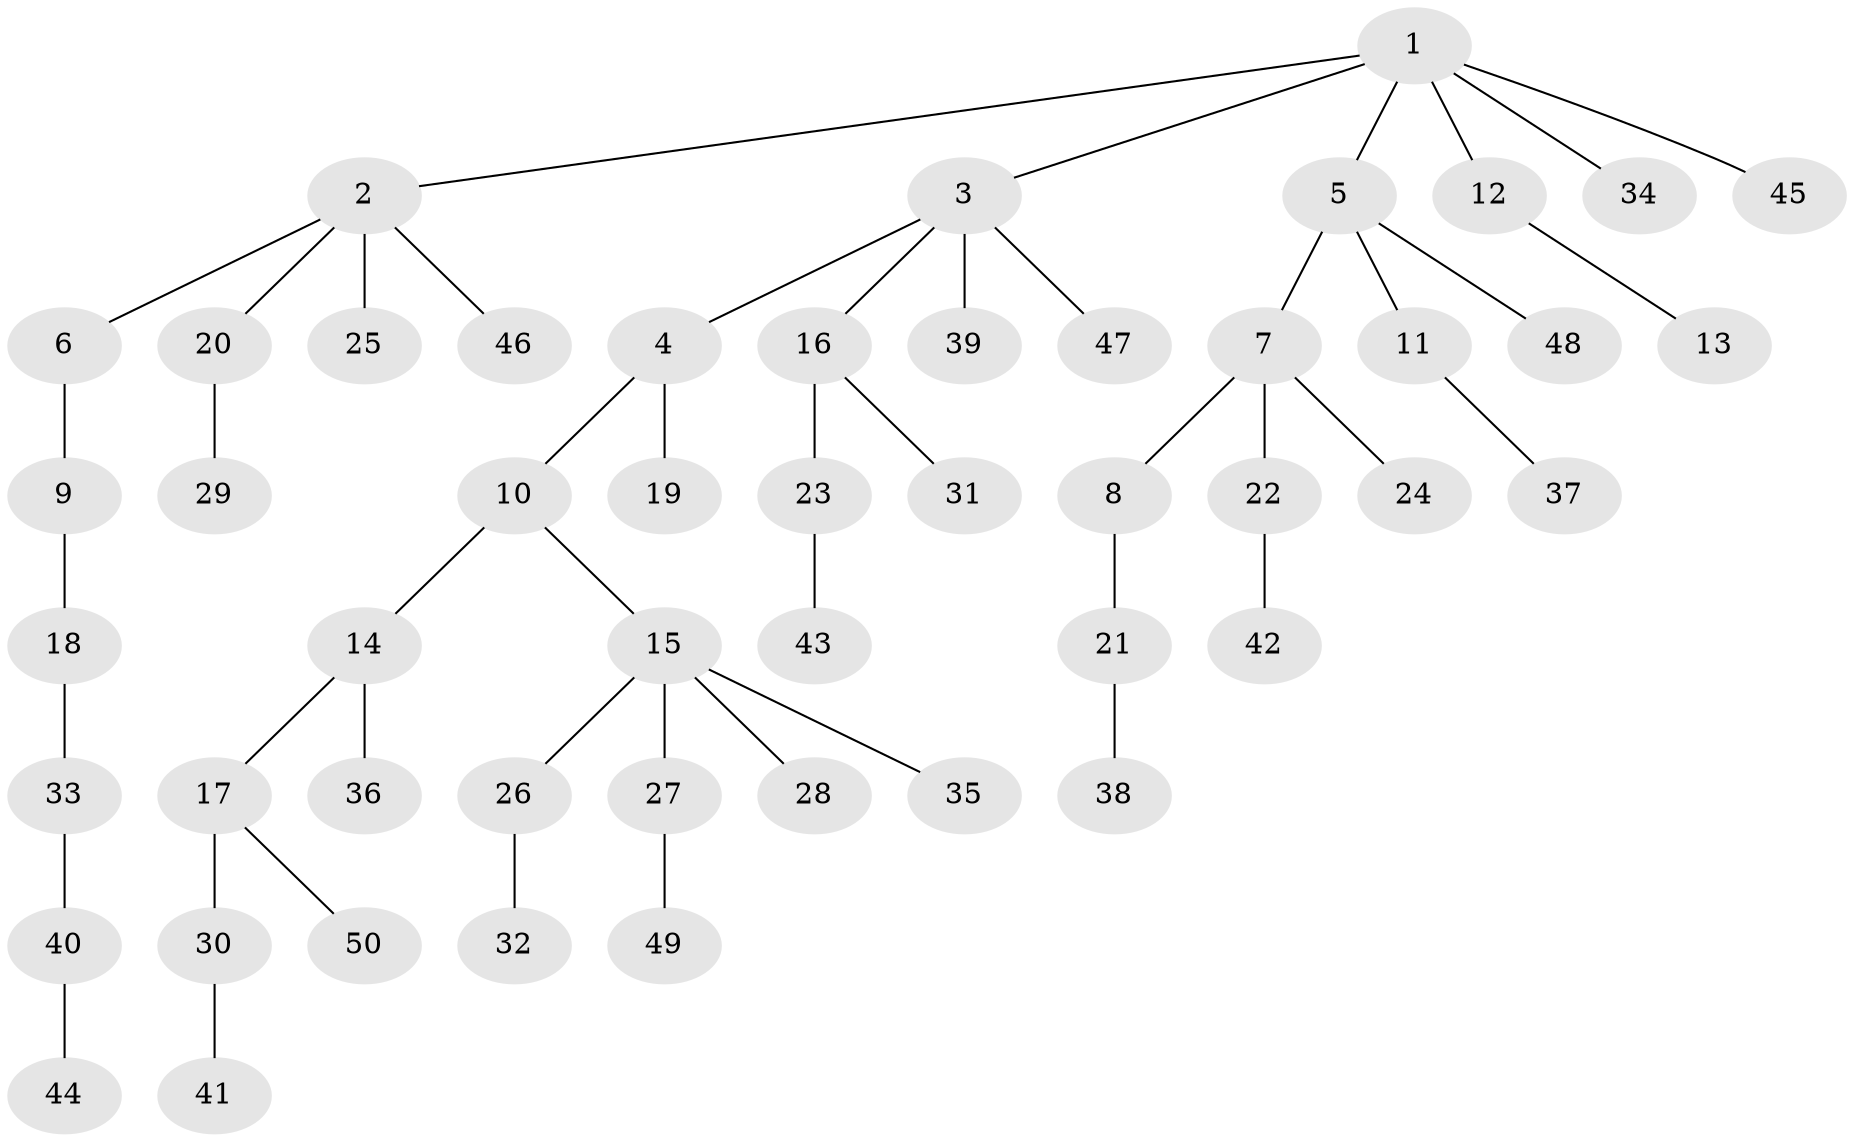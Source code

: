 // coarse degree distribution, {5: 0.02857142857142857, 4: 0.08571428571428572, 3: 0.11428571428571428, 2: 0.34285714285714286, 1: 0.42857142857142855}
// Generated by graph-tools (version 1.1) at 2025/51/03/04/25 22:51:32]
// undirected, 50 vertices, 49 edges
graph export_dot {
  node [color=gray90,style=filled];
  1;
  2;
  3;
  4;
  5;
  6;
  7;
  8;
  9;
  10;
  11;
  12;
  13;
  14;
  15;
  16;
  17;
  18;
  19;
  20;
  21;
  22;
  23;
  24;
  25;
  26;
  27;
  28;
  29;
  30;
  31;
  32;
  33;
  34;
  35;
  36;
  37;
  38;
  39;
  40;
  41;
  42;
  43;
  44;
  45;
  46;
  47;
  48;
  49;
  50;
  1 -- 2;
  1 -- 3;
  1 -- 5;
  1 -- 12;
  1 -- 34;
  1 -- 45;
  2 -- 6;
  2 -- 20;
  2 -- 25;
  2 -- 46;
  3 -- 4;
  3 -- 16;
  3 -- 39;
  3 -- 47;
  4 -- 10;
  4 -- 19;
  5 -- 7;
  5 -- 11;
  5 -- 48;
  6 -- 9;
  7 -- 8;
  7 -- 22;
  7 -- 24;
  8 -- 21;
  9 -- 18;
  10 -- 14;
  10 -- 15;
  11 -- 37;
  12 -- 13;
  14 -- 17;
  14 -- 36;
  15 -- 26;
  15 -- 27;
  15 -- 28;
  15 -- 35;
  16 -- 23;
  16 -- 31;
  17 -- 30;
  17 -- 50;
  18 -- 33;
  20 -- 29;
  21 -- 38;
  22 -- 42;
  23 -- 43;
  26 -- 32;
  27 -- 49;
  30 -- 41;
  33 -- 40;
  40 -- 44;
}
